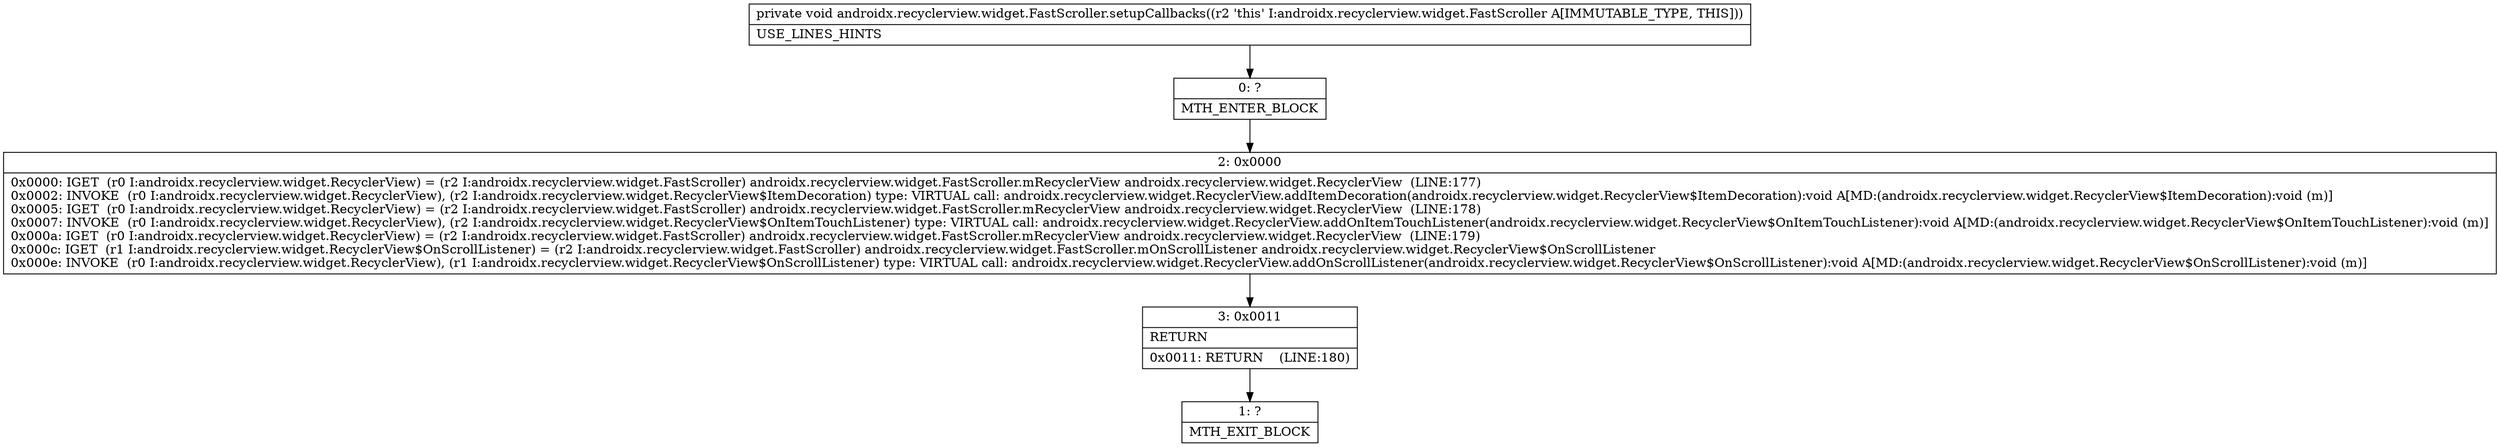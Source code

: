 digraph "CFG forandroidx.recyclerview.widget.FastScroller.setupCallbacks()V" {
Node_0 [shape=record,label="{0\:\ ?|MTH_ENTER_BLOCK\l}"];
Node_2 [shape=record,label="{2\:\ 0x0000|0x0000: IGET  (r0 I:androidx.recyclerview.widget.RecyclerView) = (r2 I:androidx.recyclerview.widget.FastScroller) androidx.recyclerview.widget.FastScroller.mRecyclerView androidx.recyclerview.widget.RecyclerView  (LINE:177)\l0x0002: INVOKE  (r0 I:androidx.recyclerview.widget.RecyclerView), (r2 I:androidx.recyclerview.widget.RecyclerView$ItemDecoration) type: VIRTUAL call: androidx.recyclerview.widget.RecyclerView.addItemDecoration(androidx.recyclerview.widget.RecyclerView$ItemDecoration):void A[MD:(androidx.recyclerview.widget.RecyclerView$ItemDecoration):void (m)]\l0x0005: IGET  (r0 I:androidx.recyclerview.widget.RecyclerView) = (r2 I:androidx.recyclerview.widget.FastScroller) androidx.recyclerview.widget.FastScroller.mRecyclerView androidx.recyclerview.widget.RecyclerView  (LINE:178)\l0x0007: INVOKE  (r0 I:androidx.recyclerview.widget.RecyclerView), (r2 I:androidx.recyclerview.widget.RecyclerView$OnItemTouchListener) type: VIRTUAL call: androidx.recyclerview.widget.RecyclerView.addOnItemTouchListener(androidx.recyclerview.widget.RecyclerView$OnItemTouchListener):void A[MD:(androidx.recyclerview.widget.RecyclerView$OnItemTouchListener):void (m)]\l0x000a: IGET  (r0 I:androidx.recyclerview.widget.RecyclerView) = (r2 I:androidx.recyclerview.widget.FastScroller) androidx.recyclerview.widget.FastScroller.mRecyclerView androidx.recyclerview.widget.RecyclerView  (LINE:179)\l0x000c: IGET  (r1 I:androidx.recyclerview.widget.RecyclerView$OnScrollListener) = (r2 I:androidx.recyclerview.widget.FastScroller) androidx.recyclerview.widget.FastScroller.mOnScrollListener androidx.recyclerview.widget.RecyclerView$OnScrollListener \l0x000e: INVOKE  (r0 I:androidx.recyclerview.widget.RecyclerView), (r1 I:androidx.recyclerview.widget.RecyclerView$OnScrollListener) type: VIRTUAL call: androidx.recyclerview.widget.RecyclerView.addOnScrollListener(androidx.recyclerview.widget.RecyclerView$OnScrollListener):void A[MD:(androidx.recyclerview.widget.RecyclerView$OnScrollListener):void (m)]\l}"];
Node_3 [shape=record,label="{3\:\ 0x0011|RETURN\l|0x0011: RETURN    (LINE:180)\l}"];
Node_1 [shape=record,label="{1\:\ ?|MTH_EXIT_BLOCK\l}"];
MethodNode[shape=record,label="{private void androidx.recyclerview.widget.FastScroller.setupCallbacks((r2 'this' I:androidx.recyclerview.widget.FastScroller A[IMMUTABLE_TYPE, THIS]))  | USE_LINES_HINTS\l}"];
MethodNode -> Node_0;Node_0 -> Node_2;
Node_2 -> Node_3;
Node_3 -> Node_1;
}

